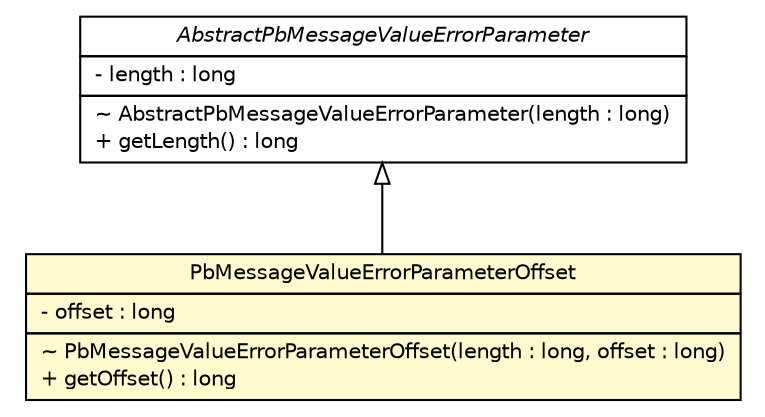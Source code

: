 #!/usr/local/bin/dot
#
# Class diagram 
# Generated by UMLGraph version R5_6 (http://www.umlgraph.org/)
#

digraph G {
	edge [fontname="Helvetica",fontsize=10,labelfontname="Helvetica",labelfontsize=10];
	node [fontname="Helvetica",fontsize=10,shape=plaintext];
	nodesep=0.25;
	ranksep=0.5;
	// org.ietf.nea.pb.message.util.PbMessageValueErrorParameterOffset
	c118348 [label=<<table title="org.ietf.nea.pb.message.util.PbMessageValueErrorParameterOffset" border="0" cellborder="1" cellspacing="0" cellpadding="2" port="p" bgcolor="lemonChiffon" href="./PbMessageValueErrorParameterOffset.html">
		<tr><td><table border="0" cellspacing="0" cellpadding="1">
<tr><td align="center" balign="center"> PbMessageValueErrorParameterOffset </td></tr>
		</table></td></tr>
		<tr><td><table border="0" cellspacing="0" cellpadding="1">
<tr><td align="left" balign="left"> - offset : long </td></tr>
		</table></td></tr>
		<tr><td><table border="0" cellspacing="0" cellpadding="1">
<tr><td align="left" balign="left"> ~ PbMessageValueErrorParameterOffset(length : long, offset : long) </td></tr>
<tr><td align="left" balign="left"> + getOffset() : long </td></tr>
		</table></td></tr>
		</table>>, URL="./PbMessageValueErrorParameterOffset.html", fontname="Helvetica", fontcolor="black", fontsize=10.0];
	// org.ietf.nea.pb.message.util.AbstractPbMessageValueErrorParameter
	c118360 [label=<<table title="org.ietf.nea.pb.message.util.AbstractPbMessageValueErrorParameter" border="0" cellborder="1" cellspacing="0" cellpadding="2" port="p" href="./AbstractPbMessageValueErrorParameter.html">
		<tr><td><table border="0" cellspacing="0" cellpadding="1">
<tr><td align="center" balign="center"><font face="Helvetica-Oblique"> AbstractPbMessageValueErrorParameter </font></td></tr>
		</table></td></tr>
		<tr><td><table border="0" cellspacing="0" cellpadding="1">
<tr><td align="left" balign="left"> - length : long </td></tr>
		</table></td></tr>
		<tr><td><table border="0" cellspacing="0" cellpadding="1">
<tr><td align="left" balign="left"> ~ AbstractPbMessageValueErrorParameter(length : long) </td></tr>
<tr><td align="left" balign="left"> + getLength() : long </td></tr>
		</table></td></tr>
		</table>>, URL="./AbstractPbMessageValueErrorParameter.html", fontname="Helvetica", fontcolor="black", fontsize=10.0];
	//org.ietf.nea.pb.message.util.PbMessageValueErrorParameterOffset extends org.ietf.nea.pb.message.util.AbstractPbMessageValueErrorParameter
	c118360:p -> c118348:p [dir=back,arrowtail=empty];
}

